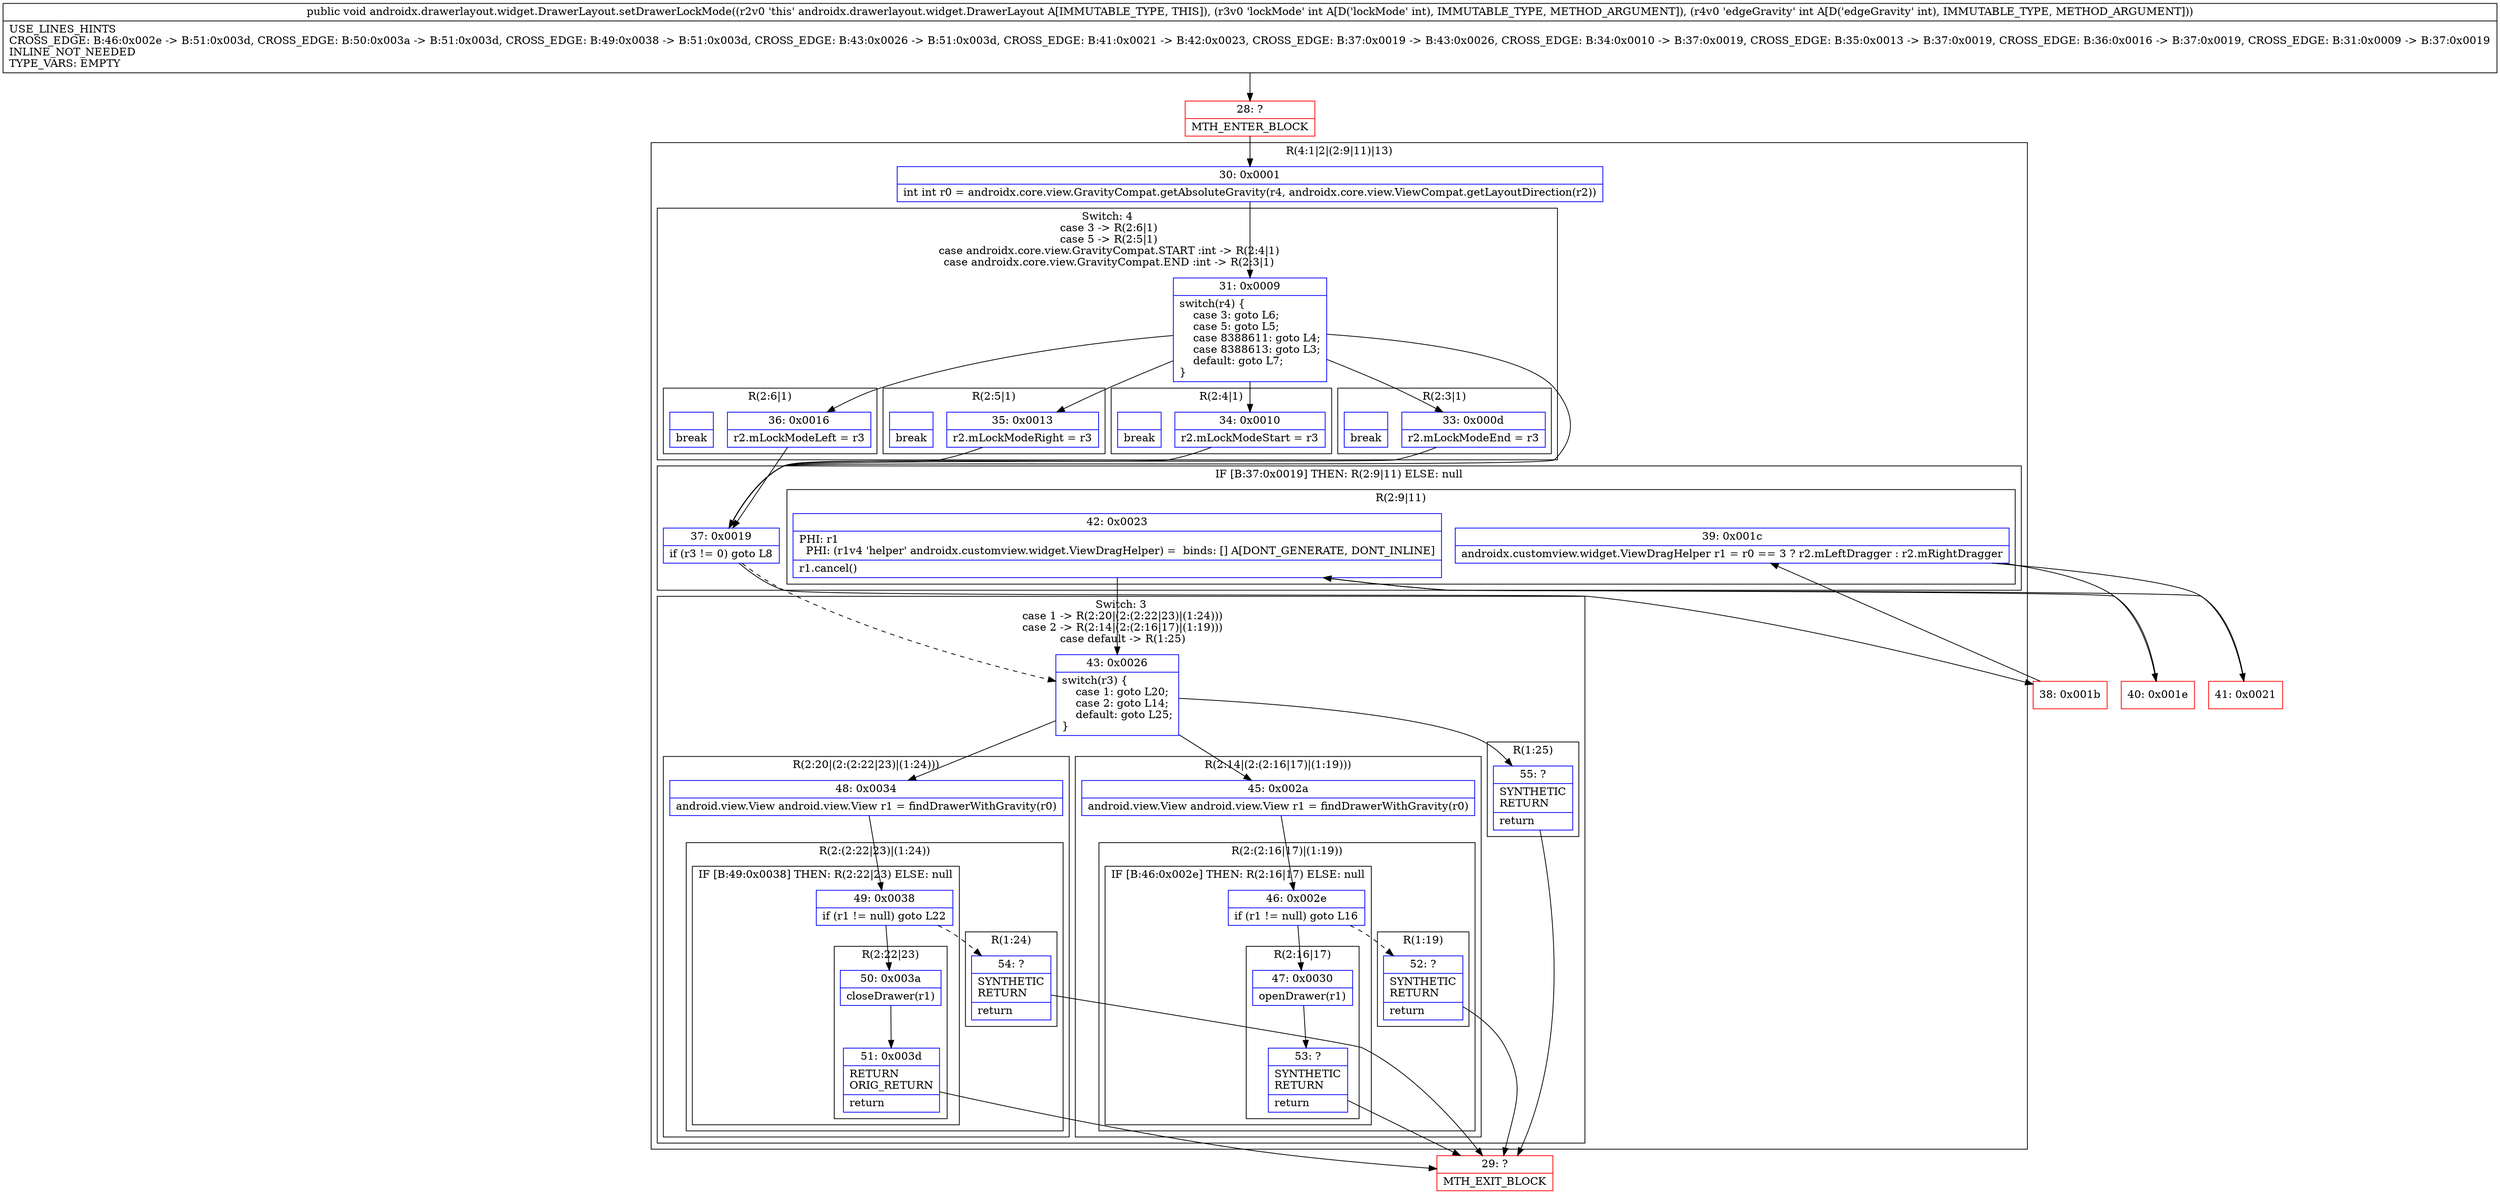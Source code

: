 digraph "CFG forandroidx.drawerlayout.widget.DrawerLayout.setDrawerLockMode(II)V" {
subgraph cluster_Region_240474918 {
label = "R(4:1|2|(2:9|11)|13)";
node [shape=record,color=blue];
Node_30 [shape=record,label="{30\:\ 0x0001|int int r0 = androidx.core.view.GravityCompat.getAbsoluteGravity(r4, androidx.core.view.ViewCompat.getLayoutDirection(r2))\l}"];
subgraph cluster_SwitchRegion_601429922 {
label = "Switch: 4
 case 3 -> R(2:6|1)
 case 5 -> R(2:5|1)
 case androidx.core.view.GravityCompat.START :int -> R(2:4|1)
 case androidx.core.view.GravityCompat.END :int -> R(2:3|1)";
node [shape=record,color=blue];
Node_31 [shape=record,label="{31\:\ 0x0009|switch(r4) \{\l    case 3: goto L6;\l    case 5: goto L5;\l    case 8388611: goto L4;\l    case 8388613: goto L3;\l    default: goto L7;\l\}\l}"];
subgraph cluster_Region_181247627 {
label = "R(2:6|1)";
node [shape=record,color=blue];
Node_36 [shape=record,label="{36\:\ 0x0016|r2.mLockModeLeft = r3\l}"];
Node_InsnContainer_1321299376 [shape=record,label="{|break\l}"];
}
subgraph cluster_Region_225183112 {
label = "R(2:5|1)";
node [shape=record,color=blue];
Node_35 [shape=record,label="{35\:\ 0x0013|r2.mLockModeRight = r3\l}"];
Node_InsnContainer_1717794688 [shape=record,label="{|break\l}"];
}
subgraph cluster_Region_3970049 {
label = "R(2:4|1)";
node [shape=record,color=blue];
Node_34 [shape=record,label="{34\:\ 0x0010|r2.mLockModeStart = r3\l}"];
Node_InsnContainer_1171637595 [shape=record,label="{|break\l}"];
}
subgraph cluster_Region_679008300 {
label = "R(2:3|1)";
node [shape=record,color=blue];
Node_33 [shape=record,label="{33\:\ 0x000d|r2.mLockModeEnd = r3\l}"];
Node_InsnContainer_1431991764 [shape=record,label="{|break\l}"];
}
}
subgraph cluster_IfRegion_832729058 {
label = "IF [B:37:0x0019] THEN: R(2:9|11) ELSE: null";
node [shape=record,color=blue];
Node_37 [shape=record,label="{37\:\ 0x0019|if (r3 != 0) goto L8\l}"];
subgraph cluster_Region_1511762995 {
label = "R(2:9|11)";
node [shape=record,color=blue];
Node_39 [shape=record,label="{39\:\ 0x001c|androidx.customview.widget.ViewDragHelper r1 = r0 == 3 ? r2.mLeftDragger : r2.mRightDragger\l}"];
Node_42 [shape=record,label="{42\:\ 0x0023|PHI: r1 \l  PHI: (r1v4 'helper' androidx.customview.widget.ViewDragHelper) =  binds: [] A[DONT_GENERATE, DONT_INLINE]\l|r1.cancel()\l}"];
}
}
subgraph cluster_SwitchRegion_1513528208 {
label = "Switch: 3
 case 1 -> R(2:20|(2:(2:22|23)|(1:24)))
 case 2 -> R(2:14|(2:(2:16|17)|(1:19)))
 case default -> R(1:25)";
node [shape=record,color=blue];
Node_43 [shape=record,label="{43\:\ 0x0026|switch(r3) \{\l    case 1: goto L20;\l    case 2: goto L14;\l    default: goto L25;\l\}\l}"];
subgraph cluster_Region_1095343913 {
label = "R(2:20|(2:(2:22|23)|(1:24)))";
node [shape=record,color=blue];
Node_48 [shape=record,label="{48\:\ 0x0034|android.view.View android.view.View r1 = findDrawerWithGravity(r0)\l}"];
subgraph cluster_Region_878805314 {
label = "R(2:(2:22|23)|(1:24))";
node [shape=record,color=blue];
subgraph cluster_IfRegion_990341302 {
label = "IF [B:49:0x0038] THEN: R(2:22|23) ELSE: null";
node [shape=record,color=blue];
Node_49 [shape=record,label="{49\:\ 0x0038|if (r1 != null) goto L22\l}"];
subgraph cluster_Region_1014641105 {
label = "R(2:22|23)";
node [shape=record,color=blue];
Node_50 [shape=record,label="{50\:\ 0x003a|closeDrawer(r1)\l}"];
Node_51 [shape=record,label="{51\:\ 0x003d|RETURN\lORIG_RETURN\l|return\l}"];
}
}
subgraph cluster_Region_848537295 {
label = "R(1:24)";
node [shape=record,color=blue];
Node_54 [shape=record,label="{54\:\ ?|SYNTHETIC\lRETURN\l|return\l}"];
}
}
}
subgraph cluster_Region_531602446 {
label = "R(2:14|(2:(2:16|17)|(1:19)))";
node [shape=record,color=blue];
Node_45 [shape=record,label="{45\:\ 0x002a|android.view.View android.view.View r1 = findDrawerWithGravity(r0)\l}"];
subgraph cluster_Region_283902464 {
label = "R(2:(2:16|17)|(1:19))";
node [shape=record,color=blue];
subgraph cluster_IfRegion_826753440 {
label = "IF [B:46:0x002e] THEN: R(2:16|17) ELSE: null";
node [shape=record,color=blue];
Node_46 [shape=record,label="{46\:\ 0x002e|if (r1 != null) goto L16\l}"];
subgraph cluster_Region_1391191146 {
label = "R(2:16|17)";
node [shape=record,color=blue];
Node_47 [shape=record,label="{47\:\ 0x0030|openDrawer(r1)\l}"];
Node_53 [shape=record,label="{53\:\ ?|SYNTHETIC\lRETURN\l|return\l}"];
}
}
subgraph cluster_Region_2120802710 {
label = "R(1:19)";
node [shape=record,color=blue];
Node_52 [shape=record,label="{52\:\ ?|SYNTHETIC\lRETURN\l|return\l}"];
}
}
}
subgraph cluster_Region_1178272904 {
label = "R(1:25)";
node [shape=record,color=blue];
Node_55 [shape=record,label="{55\:\ ?|SYNTHETIC\lRETURN\l|return\l}"];
}
}
}
Node_28 [shape=record,color=red,label="{28\:\ ?|MTH_ENTER_BLOCK\l}"];
Node_38 [shape=record,color=red,label="{38\:\ 0x001b}"];
Node_40 [shape=record,color=red,label="{40\:\ 0x001e}"];
Node_41 [shape=record,color=red,label="{41\:\ 0x0021}"];
Node_29 [shape=record,color=red,label="{29\:\ ?|MTH_EXIT_BLOCK\l}"];
MethodNode[shape=record,label="{public void androidx.drawerlayout.widget.DrawerLayout.setDrawerLockMode((r2v0 'this' androidx.drawerlayout.widget.DrawerLayout A[IMMUTABLE_TYPE, THIS]), (r3v0 'lockMode' int A[D('lockMode' int), IMMUTABLE_TYPE, METHOD_ARGUMENT]), (r4v0 'edgeGravity' int A[D('edgeGravity' int), IMMUTABLE_TYPE, METHOD_ARGUMENT]))  | USE_LINES_HINTS\lCROSS_EDGE: B:46:0x002e \-\> B:51:0x003d, CROSS_EDGE: B:50:0x003a \-\> B:51:0x003d, CROSS_EDGE: B:49:0x0038 \-\> B:51:0x003d, CROSS_EDGE: B:43:0x0026 \-\> B:51:0x003d, CROSS_EDGE: B:41:0x0021 \-\> B:42:0x0023, CROSS_EDGE: B:37:0x0019 \-\> B:43:0x0026, CROSS_EDGE: B:34:0x0010 \-\> B:37:0x0019, CROSS_EDGE: B:35:0x0013 \-\> B:37:0x0019, CROSS_EDGE: B:36:0x0016 \-\> B:37:0x0019, CROSS_EDGE: B:31:0x0009 \-\> B:37:0x0019\lINLINE_NOT_NEEDED\lTYPE_VARS: EMPTY\l}"];
MethodNode -> Node_28;Node_30 -> Node_31;
Node_31 -> Node_33;
Node_31 -> Node_34;
Node_31 -> Node_35;
Node_31 -> Node_36;
Node_31 -> Node_37;
Node_36 -> Node_37;
Node_35 -> Node_37;
Node_34 -> Node_37;
Node_33 -> Node_37;
Node_37 -> Node_38;
Node_37 -> Node_43[style=dashed];
Node_39 -> Node_40;
Node_39 -> Node_41;
Node_42 -> Node_43;
Node_43 -> Node_45;
Node_43 -> Node_48;
Node_43 -> Node_55;
Node_48 -> Node_49;
Node_49 -> Node_50;
Node_49 -> Node_54[style=dashed];
Node_50 -> Node_51;
Node_51 -> Node_29;
Node_54 -> Node_29;
Node_45 -> Node_46;
Node_46 -> Node_47;
Node_46 -> Node_52[style=dashed];
Node_47 -> Node_53;
Node_53 -> Node_29;
Node_52 -> Node_29;
Node_55 -> Node_29;
Node_28 -> Node_30;
Node_38 -> Node_39;
Node_40 -> Node_42;
Node_41 -> Node_42;
}


